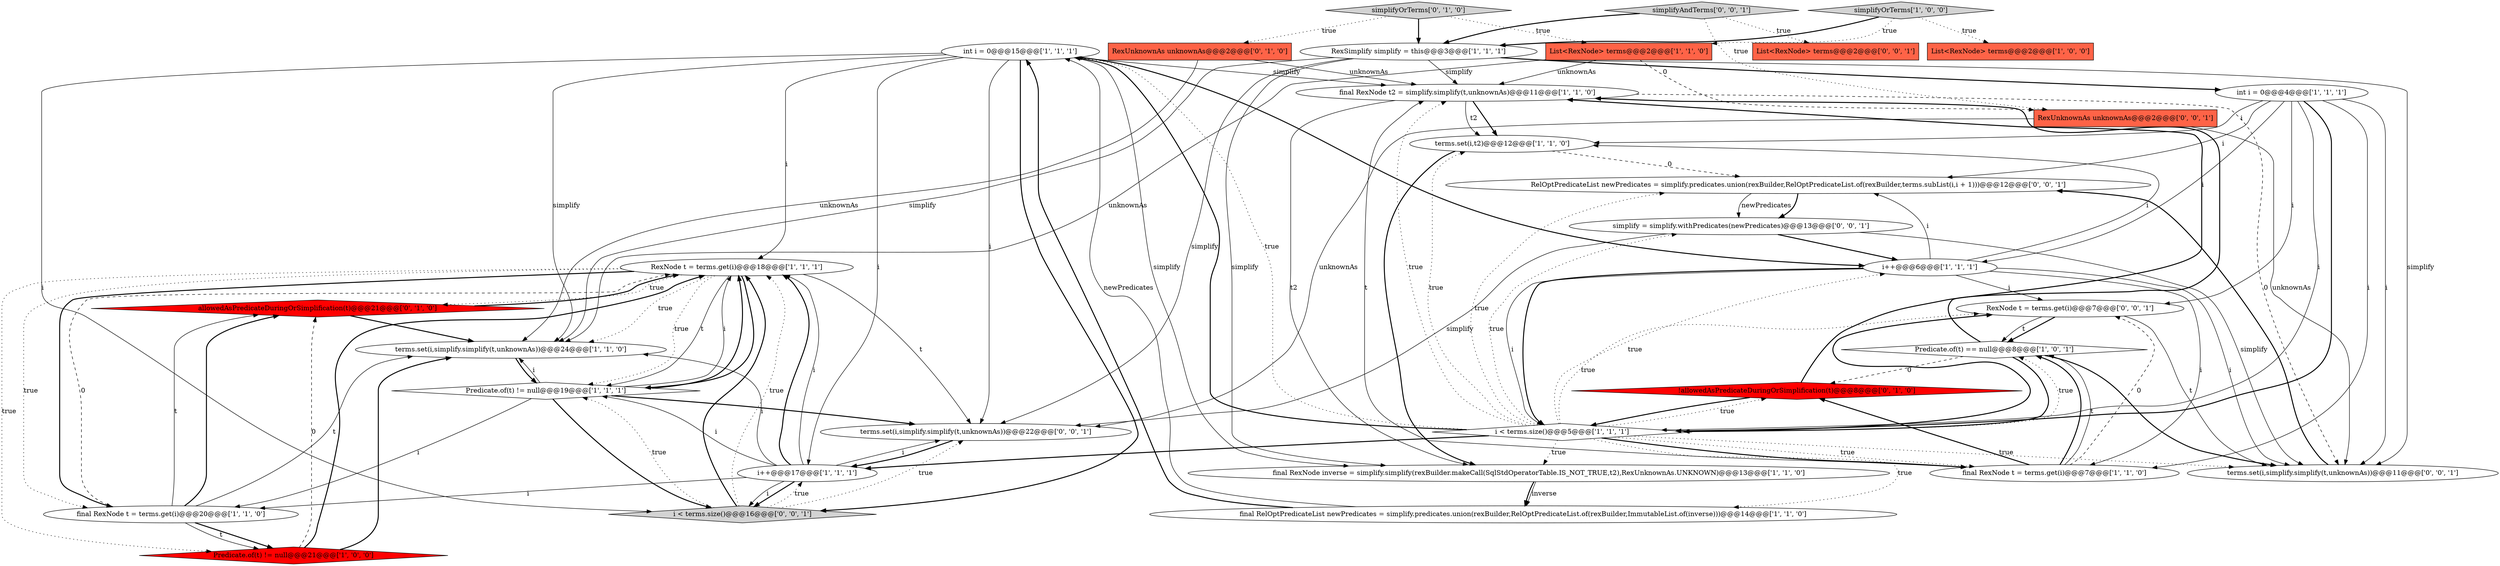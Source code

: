digraph {
2 [style = filled, label = "RexNode t = terms.get(i)@@@18@@@['1', '1', '1']", fillcolor = white, shape = ellipse image = "AAA0AAABBB1BBB"];
21 [style = filled, label = "simplifyOrTerms['0', '1', '0']", fillcolor = lightgray, shape = diamond image = "AAA0AAABBB2BBB"];
23 [style = filled, label = "allowedAsPredicateDuringOrSimplification(t)@@@21@@@['0', '1', '0']", fillcolor = red, shape = diamond image = "AAA1AAABBB2BBB"];
28 [style = filled, label = "RexNode t = terms.get(i)@@@7@@@['0', '0', '1']", fillcolor = white, shape = ellipse image = "AAA0AAABBB3BBB"];
3 [style = filled, label = "Predicate.of(t) == null@@@8@@@['1', '0', '1']", fillcolor = white, shape = diamond image = "AAA0AAABBB1BBB"];
9 [style = filled, label = "RexSimplify simplify = this@@@3@@@['1', '1', '1']", fillcolor = white, shape = ellipse image = "AAA0AAABBB1BBB"];
16 [style = filled, label = "terms.set(i,t2)@@@12@@@['1', '1', '0']", fillcolor = white, shape = ellipse image = "AAA0AAABBB1BBB"];
32 [style = filled, label = "RexUnknownAs unknownAs@@@2@@@['0', '0', '1']", fillcolor = tomato, shape = box image = "AAA0AAABBB3BBB"];
25 [style = filled, label = "List<RexNode> terms@@@2@@@['0', '0', '1']", fillcolor = tomato, shape = box image = "AAA0AAABBB3BBB"];
14 [style = filled, label = "final RexNode t2 = simplify.simplify(t,unknownAs)@@@11@@@['1', '1', '0']", fillcolor = white, shape = ellipse image = "AAA0AAABBB1BBB"];
7 [style = filled, label = "List<RexNode> terms@@@2@@@['1', '0', '0']", fillcolor = tomato, shape = box image = "AAA0AAABBB1BBB"];
22 [style = filled, label = "!allowedAsPredicateDuringOrSimplification(t)@@@8@@@['0', '1', '0']", fillcolor = red, shape = diamond image = "AAA1AAABBB2BBB"];
31 [style = filled, label = "RelOptPredicateList newPredicates = simplify.predicates.union(rexBuilder,RelOptPredicateList.of(rexBuilder,terms.subList(i,i + 1)))@@@12@@@['0', '0', '1']", fillcolor = white, shape = ellipse image = "AAA0AAABBB3BBB"];
5 [style = filled, label = "i < terms.size()@@@5@@@['1', '1', '1']", fillcolor = white, shape = diamond image = "AAA0AAABBB1BBB"];
11 [style = filled, label = "final RexNode inverse = simplify.simplify(rexBuilder.makeCall(SqlStdOperatorTable.IS_NOT_TRUE,t2),RexUnknownAs.UNKNOWN)@@@13@@@['1', '1', '0']", fillcolor = white, shape = ellipse image = "AAA0AAABBB1BBB"];
29 [style = filled, label = "simplify = simplify.withPredicates(newPredicates)@@@13@@@['0', '0', '1']", fillcolor = white, shape = ellipse image = "AAA0AAABBB3BBB"];
24 [style = filled, label = "terms.set(i,simplify.simplify(t,unknownAs))@@@22@@@['0', '0', '1']", fillcolor = white, shape = ellipse image = "AAA0AAABBB3BBB"];
13 [style = filled, label = "List<RexNode> terms@@@2@@@['1', '1', '0']", fillcolor = tomato, shape = box image = "AAA0AAABBB1BBB"];
20 [style = filled, label = "RexUnknownAs unknownAs@@@2@@@['0', '1', '0']", fillcolor = tomato, shape = box image = "AAA0AAABBB2BBB"];
1 [style = filled, label = "i++@@@6@@@['1', '1', '1']", fillcolor = white, shape = ellipse image = "AAA0AAABBB1BBB"];
26 [style = filled, label = "i < terms.size()@@@16@@@['0', '0', '1']", fillcolor = lightgray, shape = diamond image = "AAA0AAABBB3BBB"];
12 [style = filled, label = "Predicate.of(t) != null@@@21@@@['1', '0', '0']", fillcolor = red, shape = diamond image = "AAA1AAABBB1BBB"];
0 [style = filled, label = "final RexNode t = terms.get(i)@@@7@@@['1', '1', '0']", fillcolor = white, shape = ellipse image = "AAA0AAABBB1BBB"];
6 [style = filled, label = "int i = 0@@@15@@@['1', '1', '1']", fillcolor = white, shape = ellipse image = "AAA0AAABBB1BBB"];
17 [style = filled, label = "final RelOptPredicateList newPredicates = simplify.predicates.union(rexBuilder,RelOptPredicateList.of(rexBuilder,ImmutableList.of(inverse)))@@@14@@@['1', '1', '0']", fillcolor = white, shape = ellipse image = "AAA0AAABBB1BBB"];
27 [style = filled, label = "terms.set(i,simplify.simplify(t,unknownAs))@@@11@@@['0', '0', '1']", fillcolor = white, shape = ellipse image = "AAA0AAABBB3BBB"];
30 [style = filled, label = "simplifyAndTerms['0', '0', '1']", fillcolor = lightgray, shape = diamond image = "AAA0AAABBB3BBB"];
15 [style = filled, label = "terms.set(i,simplify.simplify(t,unknownAs))@@@24@@@['1', '1', '0']", fillcolor = white, shape = ellipse image = "AAA0AAABBB1BBB"];
18 [style = filled, label = "simplifyOrTerms['1', '0', '0']", fillcolor = lightgray, shape = diamond image = "AAA0AAABBB1BBB"];
10 [style = filled, label = "int i = 0@@@4@@@['1', '1', '1']", fillcolor = white, shape = ellipse image = "AAA0AAABBB1BBB"];
4 [style = filled, label = "Predicate.of(t) != null@@@19@@@['1', '1', '1']", fillcolor = white, shape = diamond image = "AAA0AAABBB1BBB"];
8 [style = filled, label = "final RexNode t = terms.get(i)@@@20@@@['1', '1', '0']", fillcolor = white, shape = ellipse image = "AAA0AAABBB1BBB"];
19 [style = filled, label = "i++@@@17@@@['1', '1', '1']", fillcolor = white, shape = ellipse image = "AAA0AAABBB1BBB"];
1->5 [style = bold, label=""];
32->24 [style = solid, label="unknownAs"];
16->31 [style = dashed, label="0"];
32->27 [style = solid, label="unknownAs"];
29->24 [style = solid, label="simplify"];
5->1 [style = dotted, label="true"];
1->5 [style = solid, label="i"];
2->15 [style = dotted, label="true"];
2->23 [style = dotted, label="true"];
26->19 [style = dotted, label="true"];
8->2 [style = dashed, label="0"];
9->10 [style = bold, label=""];
5->28 [style = bold, label=""];
31->29 [style = solid, label="newPredicates"];
3->27 [style = bold, label=""];
4->2 [style = solid, label="i"];
6->11 [style = solid, label="simplify"];
12->2 [style = bold, label=""];
19->24 [style = solid, label="i"];
3->5 [style = bold, label=""];
5->11 [style = dotted, label="true"];
5->0 [style = bold, label=""];
5->22 [style = dotted, label="true"];
4->15 [style = solid, label="i"];
26->24 [style = dotted, label="true"];
19->8 [style = solid, label="i"];
20->15 [style = solid, label="unknownAs"];
28->3 [style = bold, label=""];
5->29 [style = dotted, label="true"];
29->1 [style = bold, label=""];
26->4 [style = dotted, label="true"];
19->15 [style = solid, label="i"];
2->8 [style = dotted, label="true"];
18->13 [style = dotted, label="true"];
2->24 [style = solid, label="t"];
0->3 [style = bold, label=""];
14->16 [style = bold, label=""];
24->19 [style = bold, label=""];
21->20 [style = dotted, label="true"];
6->26 [style = solid, label="i"];
8->23 [style = bold, label=""];
17->6 [style = solid, label="newPredicates"];
6->19 [style = solid, label="i"];
26->2 [style = dotted, label="true"];
5->6 [style = dotted, label="true"];
27->31 [style = bold, label=""];
31->29 [style = bold, label=""];
3->22 [style = dashed, label="0"];
19->2 [style = bold, label=""];
4->2 [style = bold, label=""];
5->3 [style = dotted, label="true"];
0->28 [style = dashed, label="0"];
2->4 [style = bold, label=""];
22->5 [style = bold, label=""];
4->8 [style = solid, label="i"];
13->32 [style = dashed, label="0"];
21->9 [style = bold, label=""];
6->2 [style = solid, label="i"];
10->16 [style = solid, label="i"];
5->6 [style = bold, label=""];
19->26 [style = bold, label=""];
19->4 [style = solid, label="i"];
18->9 [style = bold, label=""];
30->32 [style = dotted, label="true"];
2->12 [style = dotted, label="true"];
11->17 [style = bold, label=""];
21->13 [style = dotted, label="true"];
28->27 [style = solid, label="t"];
22->14 [style = bold, label=""];
8->15 [style = solid, label="t"];
6->26 [style = bold, label=""];
4->24 [style = bold, label=""];
10->5 [style = solid, label="i"];
18->7 [style = dotted, label="true"];
20->14 [style = solid, label="unknownAs"];
12->23 [style = dashed, label="0"];
17->6 [style = bold, label=""];
5->31 [style = dotted, label="true"];
23->15 [style = bold, label=""];
10->0 [style = solid, label="i"];
9->15 [style = solid, label="simplify"];
10->1 [style = solid, label="i"];
30->9 [style = bold, label=""];
5->0 [style = dotted, label="true"];
28->3 [style = solid, label="t"];
13->14 [style = solid, label="unknownAs"];
5->19 [style = bold, label=""];
6->1 [style = bold, label=""];
10->5 [style = bold, label=""];
6->15 [style = solid, label="simplify"];
8->23 [style = solid, label="t"];
30->25 [style = dotted, label="true"];
2->4 [style = dotted, label="true"];
5->16 [style = dotted, label="true"];
5->27 [style = dotted, label="true"];
0->3 [style = solid, label="t"];
10->27 [style = solid, label="i"];
23->2 [style = bold, label=""];
5->28 [style = dotted, label="true"];
8->12 [style = bold, label=""];
1->28 [style = solid, label="i"];
5->17 [style = dotted, label="true"];
5->14 [style = dotted, label="true"];
10->28 [style = solid, label="i"];
1->27 [style = solid, label="i"];
16->11 [style = bold, label=""];
6->14 [style = solid, label="simplify"];
29->27 [style = solid, label="simplify"];
8->12 [style = solid, label="t"];
3->14 [style = bold, label=""];
12->15 [style = bold, label=""];
4->26 [style = bold, label=""];
11->17 [style = solid, label="inverse"];
1->31 [style = solid, label="i"];
6->24 [style = solid, label="i"];
19->26 [style = solid, label="i"];
14->27 [style = dashed, label="0"];
19->2 [style = solid, label="i"];
14->16 [style = solid, label="t2"];
1->16 [style = solid, label="i"];
9->24 [style = solid, label="simplify"];
1->0 [style = solid, label="i"];
10->31 [style = solid, label="i"];
26->2 [style = bold, label=""];
9->11 [style = solid, label="simplify"];
2->4 [style = solid, label="t"];
0->22 [style = bold, label=""];
15->4 [style = bold, label=""];
9->27 [style = solid, label="simplify"];
14->11 [style = solid, label="t2"];
0->14 [style = solid, label="t"];
2->8 [style = bold, label=""];
13->15 [style = solid, label="unknownAs"];
9->14 [style = solid, label="simplify"];
}
